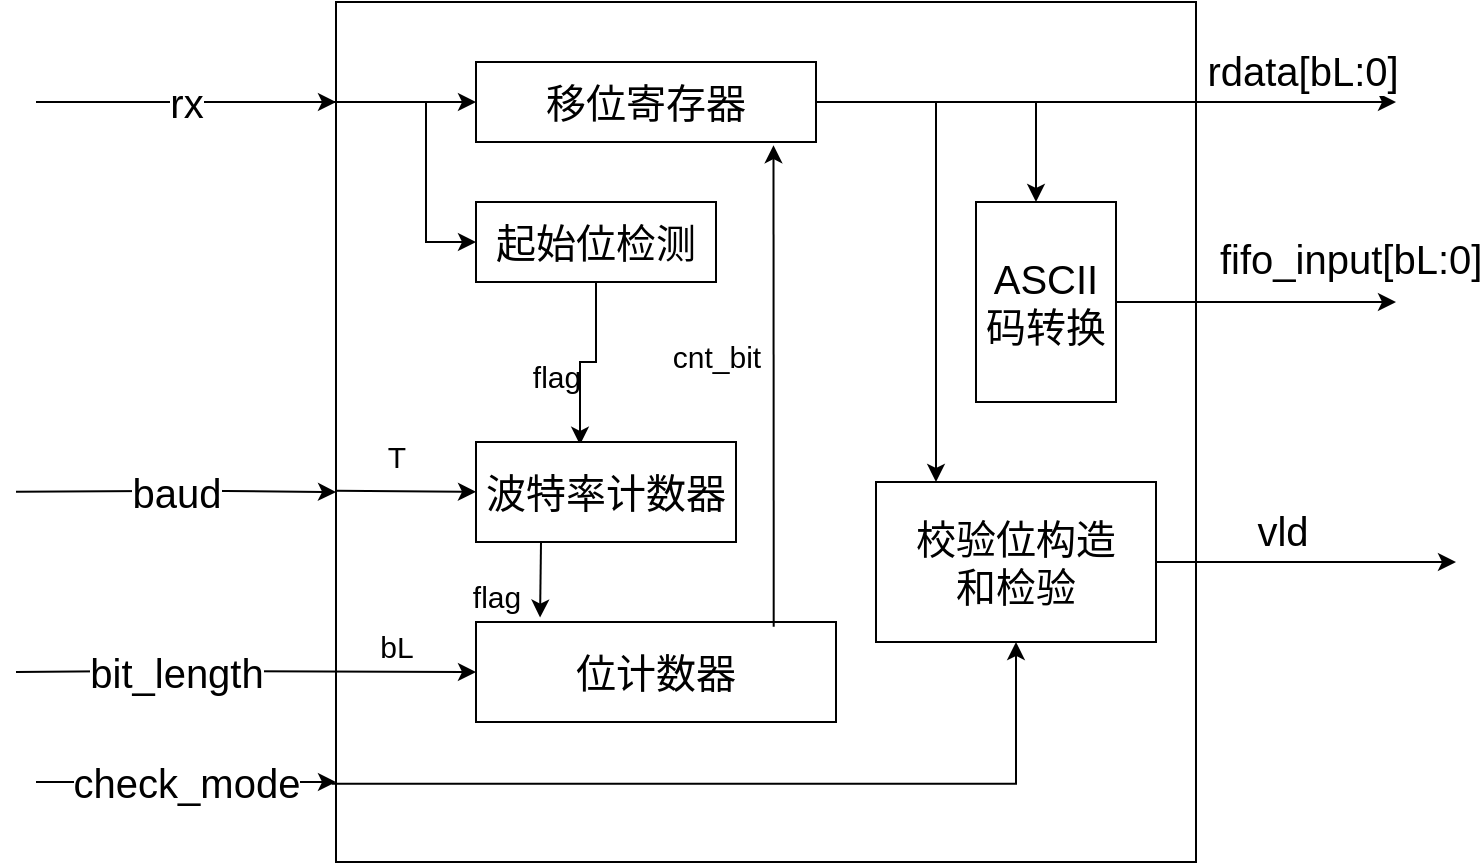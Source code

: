 <mxfile version="16.0.0" type="github">
  <diagram id="DQeKWYHpqEsVbRJOcOmq" name="Page-1">
    <mxGraphModel dx="1278" dy="547" grid="1" gridSize="10" guides="1" tooltips="1" connect="1" arrows="1" fold="1" page="1" pageScale="1" pageWidth="827" pageHeight="1169" math="0" shadow="0">
      <root>
        <mxCell id="0" />
        <mxCell id="1" parent="0" />
        <mxCell id="R8F5AGqqBN99lfVqk2qO-24" style="edgeStyle=orthogonalEdgeStyle;rounded=0;orthogonalLoop=1;jettySize=auto;html=1;exitX=0;exitY=0.75;exitDx=0;exitDy=0;entryX=0;entryY=0.5;entryDx=0;entryDy=0;fontSize=20;" parent="1" target="R8F5AGqqBN99lfVqk2qO-22" edge="1">
          <mxGeometry relative="1" as="geometry">
            <mxPoint x="240" y="355" as="sourcePoint" />
          </mxGeometry>
        </mxCell>
        <mxCell id="R8F5AGqqBN99lfVqk2qO-1" value="" style="whiteSpace=wrap;html=1;aspect=fixed;" parent="1" vertex="1">
          <mxGeometry x="240" y="20" width="430" height="430" as="geometry" />
        </mxCell>
        <mxCell id="R8F5AGqqBN99lfVqk2qO-3" value="" style="endArrow=classic;html=1;rounded=0;" parent="1" edge="1">
          <mxGeometry relative="1" as="geometry">
            <mxPoint x="80" y="264.91" as="sourcePoint" />
            <mxPoint x="240" y="265" as="targetPoint" />
            <Array as="points">
              <mxPoint x="170" y="264.41" />
            </Array>
          </mxGeometry>
        </mxCell>
        <mxCell id="R8F5AGqqBN99lfVqk2qO-4" value="baud" style="edgeLabel;resizable=0;html=1;align=center;verticalAlign=middle;fontSize=20;" parent="R8F5AGqqBN99lfVqk2qO-3" connectable="0" vertex="1">
          <mxGeometry relative="1" as="geometry" />
        </mxCell>
        <mxCell id="R8F5AGqqBN99lfVqk2qO-5" value="" style="endArrow=classic;html=1;rounded=0;" parent="1" edge="1">
          <mxGeometry relative="1" as="geometry">
            <mxPoint x="90" y="410" as="sourcePoint" />
            <mxPoint x="240" y="410" as="targetPoint" />
            <Array as="points">
              <mxPoint x="170" y="410" />
            </Array>
          </mxGeometry>
        </mxCell>
        <mxCell id="R8F5AGqqBN99lfVqk2qO-6" value="check_mode" style="edgeLabel;resizable=0;html=1;align=center;verticalAlign=middle;fontSize=20;" parent="R8F5AGqqBN99lfVqk2qO-5" connectable="0" vertex="1">
          <mxGeometry relative="1" as="geometry" />
        </mxCell>
        <mxCell id="R8F5AGqqBN99lfVqk2qO-8" value="" style="endArrow=classic;html=1;rounded=0;entryX=0;entryY=0.5;entryDx=0;entryDy=0;" parent="1" target="R8F5AGqqBN99lfVqk2qO-22" edge="1">
          <mxGeometry relative="1" as="geometry">
            <mxPoint x="80" y="355" as="sourcePoint" />
            <mxPoint x="280" y="355" as="targetPoint" />
            <Array as="points">
              <mxPoint x="140" y="354.5" />
            </Array>
          </mxGeometry>
        </mxCell>
        <mxCell id="R8F5AGqqBN99lfVqk2qO-9" value="bit_length" style="edgeLabel;resizable=0;html=1;align=center;verticalAlign=middle;fontSize=20;" parent="R8F5AGqqBN99lfVqk2qO-8" connectable="0" vertex="1">
          <mxGeometry relative="1" as="geometry">
            <mxPoint x="-35" as="offset" />
          </mxGeometry>
        </mxCell>
        <mxCell id="R8F5AGqqBN99lfVqk2qO-10" value="" style="endArrow=classic;html=1;rounded=0;" parent="1" edge="1">
          <mxGeometry relative="1" as="geometry">
            <mxPoint x="90" y="70" as="sourcePoint" />
            <mxPoint x="240" y="70" as="targetPoint" />
            <Array as="points" />
          </mxGeometry>
        </mxCell>
        <mxCell id="R8F5AGqqBN99lfVqk2qO-11" value="rx" style="edgeLabel;resizable=0;html=1;align=center;verticalAlign=middle;fontSize=20;" parent="R8F5AGqqBN99lfVqk2qO-10" connectable="0" vertex="1">
          <mxGeometry relative="1" as="geometry" />
        </mxCell>
        <mxCell id="R8F5AGqqBN99lfVqk2qO-40" style="edgeStyle=orthogonalEdgeStyle;rounded=0;orthogonalLoop=1;jettySize=auto;html=1;exitX=1;exitY=0.5;exitDx=0;exitDy=0;fontSize=15;" parent="1" source="R8F5AGqqBN99lfVqk2qO-13" target="R8F5AGqqBN99lfVqk2qO-39" edge="1">
          <mxGeometry relative="1" as="geometry">
            <Array as="points">
              <mxPoint x="540" y="70" />
            </Array>
          </mxGeometry>
        </mxCell>
        <mxCell id="R8F5AGqqBN99lfVqk2qO-13" value="移位寄存器" style="rounded=0;whiteSpace=wrap;html=1;fontSize=20;" parent="1" vertex="1">
          <mxGeometry x="310" y="50" width="170" height="40" as="geometry" />
        </mxCell>
        <mxCell id="R8F5AGqqBN99lfVqk2qO-16" value="" style="endArrow=classic;html=1;rounded=0;fontSize=20;entryX=0;entryY=0.5;entryDx=0;entryDy=0;" parent="1" target="R8F5AGqqBN99lfVqk2qO-13" edge="1">
          <mxGeometry width="50" height="50" relative="1" as="geometry">
            <mxPoint x="230" y="70" as="sourcePoint" />
            <mxPoint x="590" y="160" as="targetPoint" />
          </mxGeometry>
        </mxCell>
        <mxCell id="R8F5AGqqBN99lfVqk2qO-34" style="edgeStyle=orthogonalEdgeStyle;rounded=0;orthogonalLoop=1;jettySize=auto;html=1;exitX=0.5;exitY=1;exitDx=0;exitDy=0;entryX=0.4;entryY=0.028;entryDx=0;entryDy=0;entryPerimeter=0;fontSize=15;" parent="1" source="R8F5AGqqBN99lfVqk2qO-17" target="R8F5AGqqBN99lfVqk2qO-21" edge="1">
          <mxGeometry relative="1" as="geometry" />
        </mxCell>
        <mxCell id="R8F5AGqqBN99lfVqk2qO-17" value="起始位检测" style="rounded=0;whiteSpace=wrap;html=1;fontSize=20;" parent="1" vertex="1">
          <mxGeometry x="310" y="120" width="120" height="40" as="geometry" />
        </mxCell>
        <mxCell id="R8F5AGqqBN99lfVqk2qO-20" value="" style="edgeStyle=elbowEdgeStyle;elbow=horizontal;endArrow=classic;html=1;rounded=0;fontSize=20;entryX=0;entryY=0.5;entryDx=0;entryDy=0;" parent="1" target="R8F5AGqqBN99lfVqk2qO-17" edge="1">
          <mxGeometry width="50" height="50" relative="1" as="geometry">
            <mxPoint x="260" y="70" as="sourcePoint" />
            <mxPoint x="590" y="160" as="targetPoint" />
          </mxGeometry>
        </mxCell>
        <mxCell id="R8F5AGqqBN99lfVqk2qO-21" value="波特率计数器" style="rounded=0;whiteSpace=wrap;html=1;fontSize=20;" parent="1" vertex="1">
          <mxGeometry x="310" y="240" width="130" height="50" as="geometry" />
        </mxCell>
        <mxCell id="R8F5AGqqBN99lfVqk2qO-22" value="位计数器" style="rounded=0;whiteSpace=wrap;html=1;fontSize=20;" parent="1" vertex="1">
          <mxGeometry x="310" y="330" width="180" height="50" as="geometry" />
        </mxCell>
        <mxCell id="R8F5AGqqBN99lfVqk2qO-26" value="" style="endArrow=classic;html=1;rounded=0;fontSize=20;" parent="1" edge="1">
          <mxGeometry width="50" height="50" relative="1" as="geometry">
            <mxPoint x="240" y="264.41" as="sourcePoint" />
            <mxPoint x="310" y="264.91" as="targetPoint" />
          </mxGeometry>
        </mxCell>
        <mxCell id="R8F5AGqqBN99lfVqk2qO-27" value="&lt;font style=&quot;font-size: 15px&quot;&gt;T&lt;/font&gt;" style="text;html=1;align=center;verticalAlign=middle;resizable=0;points=[];autosize=1;strokeColor=none;fillColor=none;fontSize=20;" parent="1" vertex="1">
          <mxGeometry x="260" y="230" width="20" height="30" as="geometry" />
        </mxCell>
        <mxCell id="R8F5AGqqBN99lfVqk2qO-35" value="&lt;font style=&quot;font-size: 15px&quot;&gt;flag&lt;/font&gt;" style="text;html=1;align=center;verticalAlign=middle;resizable=0;points=[];autosize=1;strokeColor=none;fillColor=none;fontSize=20;" parent="1" vertex="1">
          <mxGeometry x="330" y="190" width="40" height="30" as="geometry" />
        </mxCell>
        <mxCell id="R8F5AGqqBN99lfVqk2qO-38" value="&lt;font style=&quot;font-size: 15px&quot;&gt;cnt_bit&lt;/font&gt;" style="text;html=1;align=center;verticalAlign=middle;resizable=0;points=[];autosize=1;strokeColor=none;fillColor=none;fontSize=20;" parent="1" vertex="1">
          <mxGeometry x="400" y="180" width="60" height="30" as="geometry" />
        </mxCell>
        <mxCell id="R8F5AGqqBN99lfVqk2qO-39" value="校验位构造&lt;br&gt;和检验" style="rounded=0;whiteSpace=wrap;html=1;fontSize=20;" parent="1" vertex="1">
          <mxGeometry x="510" y="260" width="140" height="80" as="geometry" />
        </mxCell>
        <mxCell id="R8F5AGqqBN99lfVqk2qO-41" value="" style="endArrow=classic;html=1;rounded=0;fontSize=15;" parent="1" edge="1">
          <mxGeometry width="50" height="50" relative="1" as="geometry">
            <mxPoint x="540" y="70" as="sourcePoint" />
            <mxPoint x="770" y="70" as="targetPoint" />
          </mxGeometry>
        </mxCell>
        <mxCell id="R8F5AGqqBN99lfVqk2qO-42" value="rdata[bL:0]" style="edgeLabel;resizable=0;html=1;align=center;verticalAlign=middle;fontSize=20;" parent="1" connectable="0" vertex="1">
          <mxGeometry x="190" y="80" as="geometry">
            <mxPoint x="533" y="-26" as="offset" />
          </mxGeometry>
        </mxCell>
        <mxCell id="R8F5AGqqBN99lfVqk2qO-43" value="" style="endArrow=classic;html=1;rounded=0;fontSize=15;exitX=1;exitY=0.5;exitDx=0;exitDy=0;" parent="1" source="R8F5AGqqBN99lfVqk2qO-39" edge="1">
          <mxGeometry width="50" height="50" relative="1" as="geometry">
            <mxPoint x="540" y="200" as="sourcePoint" />
            <mxPoint x="800" y="300" as="targetPoint" />
          </mxGeometry>
        </mxCell>
        <mxCell id="R8F5AGqqBN99lfVqk2qO-44" value="vld" style="edgeLabel;resizable=0;html=1;align=center;verticalAlign=middle;fontSize=20;" parent="1" connectable="0" vertex="1">
          <mxGeometry x="180" y="310" as="geometry">
            <mxPoint x="533" y="-26" as="offset" />
          </mxGeometry>
        </mxCell>
        <mxCell id="R8F5AGqqBN99lfVqk2qO-48" value="" style="edgeStyle=segmentEdgeStyle;endArrow=classic;html=1;rounded=0;fontSize=15;exitX=-0.005;exitY=0.909;exitDx=0;exitDy=0;exitPerimeter=0;" parent="1" source="R8F5AGqqBN99lfVqk2qO-1" target="R8F5AGqqBN99lfVqk2qO-39" edge="1">
          <mxGeometry width="50" height="50" relative="1" as="geometry">
            <mxPoint x="540" y="190" as="sourcePoint" />
            <mxPoint x="590" y="140" as="targetPoint" />
          </mxGeometry>
        </mxCell>
        <mxCell id="R8F5AGqqBN99lfVqk2qO-50" value="ASCII码转换" style="rounded=0;whiteSpace=wrap;html=1;fontSize=20;" parent="1" vertex="1">
          <mxGeometry x="560" y="120" width="70" height="100" as="geometry" />
        </mxCell>
        <mxCell id="R8F5AGqqBN99lfVqk2qO-51" value="" style="endArrow=classic;html=1;rounded=0;fontSize=15;" parent="1" edge="1">
          <mxGeometry width="50" height="50" relative="1" as="geometry">
            <mxPoint x="590" y="70" as="sourcePoint" />
            <mxPoint x="590" y="120" as="targetPoint" />
          </mxGeometry>
        </mxCell>
        <mxCell id="R8F5AGqqBN99lfVqk2qO-52" value="" style="endArrow=classic;html=1;rounded=0;fontSize=15;exitX=1;exitY=0.5;exitDx=0;exitDy=0;" parent="1" source="R8F5AGqqBN99lfVqk2qO-50" edge="1">
          <mxGeometry width="50" height="50" relative="1" as="geometry">
            <mxPoint x="540" y="70" as="sourcePoint" />
            <mxPoint x="770" y="170" as="targetPoint" />
          </mxGeometry>
        </mxCell>
        <mxCell id="R8F5AGqqBN99lfVqk2qO-53" value="&lt;span style=&quot;color: rgb(0 , 0 , 0) ; font-family: &amp;#34;helvetica&amp;#34; ; font-size: 20px ; font-style: normal ; font-weight: 400 ; letter-spacing: normal ; text-align: center ; text-indent: 0px ; text-transform: none ; word-spacing: 0px ; background-color: rgb(255 , 255 , 255) ; display: inline ; float: none&quot;&gt;fifo_input[bL:0]&lt;/span&gt;" style="text;whiteSpace=wrap;html=1;fontSize=15;" parent="1" vertex="1">
          <mxGeometry x="680" y="130" width="110" height="40" as="geometry" />
        </mxCell>
        <mxCell id="R8F5AGqqBN99lfVqk2qO-54" value="&lt;font style=&quot;font-size: 15px&quot;&gt;flag&lt;/font&gt;" style="text;html=1;align=center;verticalAlign=middle;resizable=0;points=[];autosize=1;strokeColor=none;fillColor=none;fontSize=20;" parent="1" vertex="1">
          <mxGeometry x="300" y="300" width="40" height="30" as="geometry" />
        </mxCell>
        <mxCell id="Rcn0elszMu2ezBaLdLO2-1" value="&lt;font style=&quot;font-size: 15px&quot;&gt;bL&lt;/font&gt;" style="text;html=1;align=center;verticalAlign=middle;resizable=0;points=[];autosize=1;strokeColor=none;fillColor=none;fontSize=20;" parent="1" vertex="1">
          <mxGeometry x="255" y="325" width="30" height="30" as="geometry" />
        </mxCell>
        <mxCell id="Rcn0elszMu2ezBaLdLO2-6" value="" style="endArrow=classic;html=1;rounded=0;fontSize=15;exitX=0.25;exitY=1;exitDx=0;exitDy=0;entryX=0.178;entryY=-0.044;entryDx=0;entryDy=0;entryPerimeter=0;" parent="1" source="R8F5AGqqBN99lfVqk2qO-21" target="R8F5AGqqBN99lfVqk2qO-22" edge="1">
          <mxGeometry width="50" height="50" relative="1" as="geometry">
            <mxPoint x="600" y="80" as="sourcePoint" />
            <mxPoint x="600" y="130" as="targetPoint" />
          </mxGeometry>
        </mxCell>
        <mxCell id="Rcn0elszMu2ezBaLdLO2-7" value="" style="endArrow=classic;html=1;rounded=0;fontSize=15;entryX=0.875;entryY=1.04;entryDx=0;entryDy=0;entryPerimeter=0;exitX=0.827;exitY=0.048;exitDx=0;exitDy=0;exitPerimeter=0;" parent="1" source="R8F5AGqqBN99lfVqk2qO-22" target="R8F5AGqqBN99lfVqk2qO-13" edge="1">
          <mxGeometry width="50" height="50" relative="1" as="geometry">
            <mxPoint x="610" y="90" as="sourcePoint" />
            <mxPoint x="610" y="140" as="targetPoint" />
          </mxGeometry>
        </mxCell>
      </root>
    </mxGraphModel>
  </diagram>
</mxfile>
